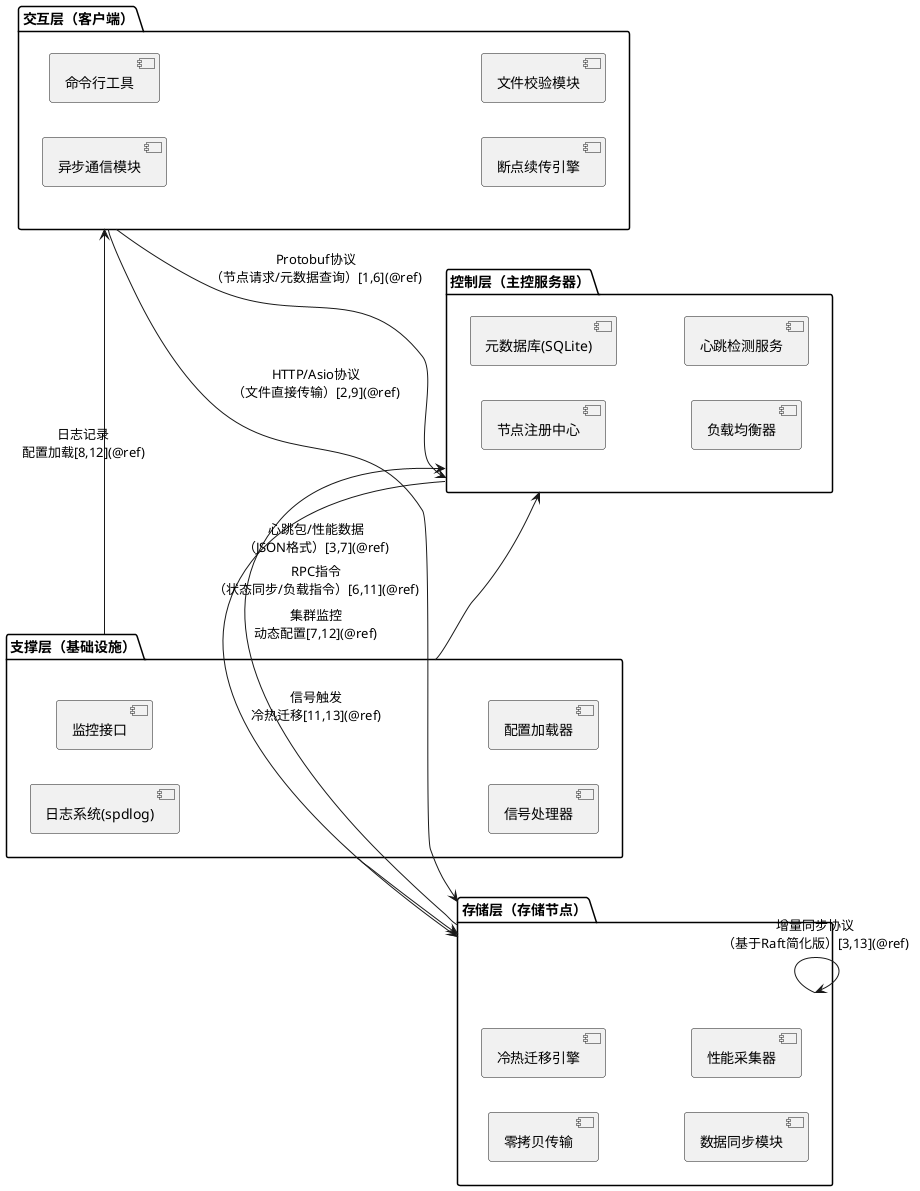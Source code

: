 @startuml
left to right direction

package "交互层（客户端）" as client {
  [命令行工具] as cli
  [异步通信模块] as asio
  [断点续传引擎] as resume
  [文件校验模块] as checksum
}

package "控制层（主控服务器）" as master {
  [节点注册中心] as register
  [元数据库(SQLite)] as metadata
  [负载均衡器] as balancer
  [心跳检测服务] as heartbeat
}

package "存储层（存储节点）" as storage {
  [零拷贝传输] as sendfile
  [冷热迁移引擎] as tiering
  [数据同步模块] as sync
  [性能采集器] as metrics
}

package "支撑层（基础设施）" as infra {
  [日志系统(spdlog)] as log
  [监控接口] as monitor
  [信号处理器] as signal
  [配置加载器] as config
}

client --> master : Protobuf协议\n（节点请求/元数据查询）[1,6](@ref)
client --> storage : HTTP/Asio协议\n（文件直接传输）[2,9](@ref)

master --> storage : RPC指令\n（状态同步/负载指令）[6,11](@ref)
storage --> master : 心跳包/性能数据\n（JSON格式）[3,7](@ref)

storage --> storage : 增量同步协议\n（基于Raft简化版）[3,13](@ref)

infra --> client : 日志记录\n配置加载[8,12](@ref)
infra --> master : 集群监控\n动态配置[7,12](@ref)
infra --> storage : 信号触发\n冷热迁移[11,13](@ref)

@enduml

@startuml

title 系统模块划分

actor "系统用户\n(System User)" as User #AliceBlue
database "操作系统\n(Operating System)" as OS #lightgray

component "客户端模块\n(Client Module)" as Client #LightGreen
component "主控服务器模块\n(Master Server Module)" as Master #LightYellow
component "存储节点模块\n(Storage Node Module)" as Storage #Orange
component "基础设施模块\n(Infrastructure Module)" as Infra #lightblue


User --> Client : 操作指令\n(上传/下载等)

Client --> Master : 查询/获取节点信息
Client --> Storage : 文件数据传输\n(上传/下载/删除)

Master --> Storage : 节点状态监控\n指标轮询\n(可能包含管理指令)
Storage --> Master : 注册/注销\n上报状态/指标

' 其他模块依赖基础设施提供的服务
Client --|> Infra : 依赖网络通信
Master --|> Infra : 依赖网络通信,\n性能监控等
Storage --|> Infra : 依赖网络通信,\n性能监控等
' 如果日志管理等现在归属于基础设施模块，且其他模块使用日志服务，则保留此依赖
Master --|> Infra : 依赖日志
Storage --|> Infra : 依赖日志
Client --|> Infra : 依赖日志

Storage <--> Storage : (同组节点间)\n数据同步/迁移

Infra --> OS : (如网络I/O,\n文件系统访问,\n系统信息采集)

' 模块职责简要说明
note right of Client
  用户接口
  协调文件操作
end note

note right of Master
  集群协调
  节点管理
  负载均衡决策
end note

note right of Storage
  文件存储/管理
  数据传输
  节点间协作
end note

note right of Infra
  通用基础服务:
  协议, 网络通信,
  性能监控, 日志, 工具
end note


@enduml


@startuml
!theme toy
' 隐藏不必要的细节，让图更简洁
hide members
hide methods

' 角色
actor User as "用户" #LightBlue

' 前端和管理平台
package "Web管理平台" #LightGreen {
    [Web界面\n(Vue.js)] as WebUI
    [Web API服务\n(Node.js)] as WebAPI
}

' 核心分布式文件系统
package "分布式文件系统核心" #LightYellow {
    [客户端] as Client
    [主控服务器] as Master
    rectangle "存储节点组" as StorageCluster {
        [存储节点0] as Storage_0
        [存储节点1] as Storage_1
    }
}

' 外部网络（可选，增加情境感）
cloud "互联网" as Internet #AliceBlue

' 连接关系
User --> Internet
Internet --> WebUI : 访问
WebUI --> WebAPI : 管理请求
WebAPI --> Master : 监控/管理指令

Client --> Master : 获取 Storage 信息

Client --> Storage_0: 文件操作请求
Client --> Storage_1: 文件操作请求


Master --> StorageCluster : 控制/调度



' 简要说明关键交互
note top of WebUI : 直观操作与监控
note bottom of StorageCluster : 实际数据存储与迁移执行

' 添加一些颜色说明
legend right

end legend

@enduml